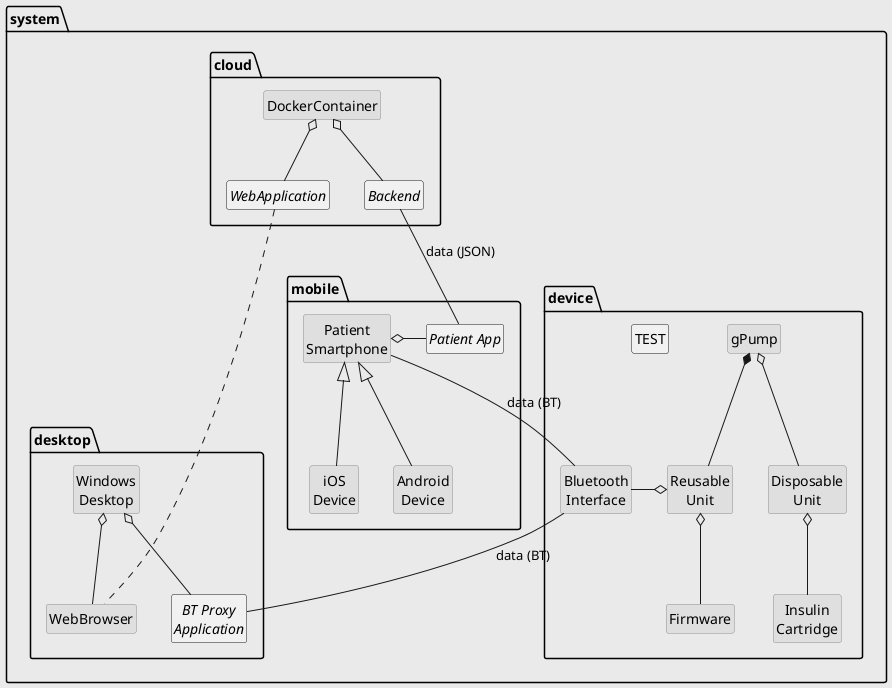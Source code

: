 
@startuml
skinparam backgroundColor #EEEBDC
skinparam monochrome true
hide circle
hide members
hide stereotypes
skinparam class{
  BorderColor<<OutOfScope>> Tomato
  BackgroundColor<<OutOfScope>> Wheat
}

namespace system {

  namespace device {
    class gPump <<OutOfScope>>
    class "Reusable\nUnit" as RU <<OutOfScope>>
    class "Disposable\nUnit" as DU <<OutOfScope>>
    class "Insulin\nCartridge" as IC<<OutOfScope>>
    class "Bluetooth\nInterface" as BT_IF <<OutOfScope>>
    class Firmware <<OutOfScope>>
    class TEST

    gPump *-- RU
    gPump o-- DU
    DU o-- IC
    RU o- BT_IF
    RU o-- Firmware
  }

  namespace mobile {
    abstract class "Patient App" as PatientApp
    class "Patient\nSmartphone" as Mobile  <<OutOfScope>>
    class "iOS\nDevice" as iOS <<OutOfScope>>
    class "Android\nDevice" as Android <<OutOfScope>>
    Mobile ^-- iOS
    Mobile ^-- Android
    Mobile o- "PatientApp"
  }

  namespace cloud {
    abstract class WebApplication
    abstract class Backend
    class DockerContainer <<OutOfScope>>
    DockerContainer o-- WebApplication
    DockerContainer o-- Backend
  }

  namespace desktop {
    class WebBrowser <<OutOfScope>>
    class "Windows\nDesktop" as Windows <<OutOfScope>>
    abstract class "BT Proxy\nApplication" as BTProxy
    Windows o--BTProxy    
    Windows o--WebBrowser
  }

}

system.cloud.WebApplication .. system.desktop.WebBrowser
system.cloud.Backend -- system.mobile.PatientApp : data (JSON)
system.mobile.Mobile -- system.device.BT_IF : data (BT)
system.device.BT_IF -- system.desktop.BTProxy : data (BT)


@enduml
